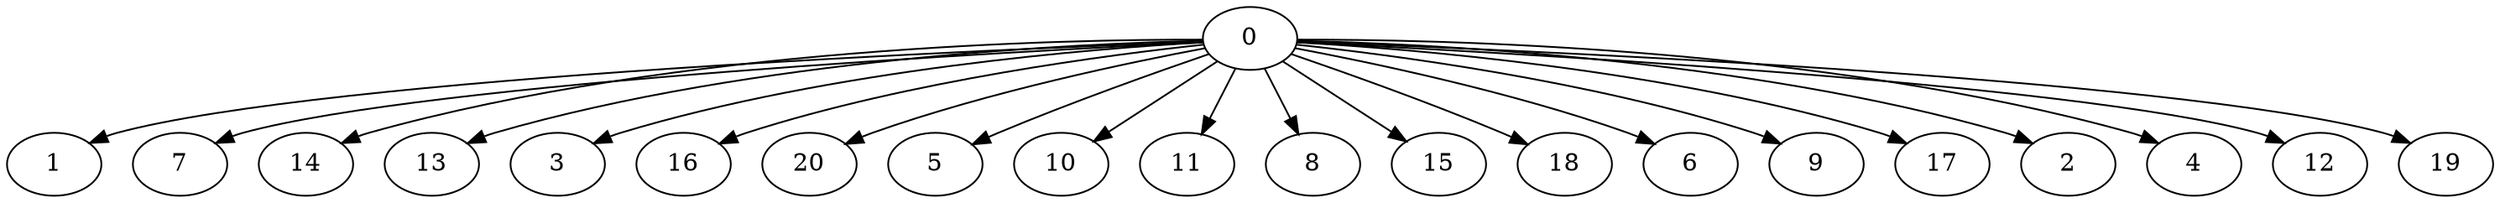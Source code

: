 digraph "Fork_Nodes_21_CCR_0.10_WeightType_Random#8" {
	graph ["Duplicate states"=0,
		GraphType=Fork,
		"Max states in OPEN"=0,
		Modes="120000ms; topo-ordered tasks, ; Pruning: task equivalence, fixed order ready list, ; F-value: ; Optimisation: best schedule length (\
SL) optimisation on equal, ",
		NumberOfTasks=21,
		"Pruned using list schedule length"=56248,
		"States removed from OPEN"=0,
		TargetSystem="Homogeneous-2",
		"Time to schedule (ms)"=500,
		"Total idle time"=99,
		"Total schedule length"=670,
		"Total sequential time"=1240,
		"Total states created"=119921
	];
	0	["Finish time"=97,
		Processor=0,
		"Start time"=0,
		Weight=97];
	1	["Finish time"=205,
		Processor=0,
		"Start time"=97,
		Weight=108];
	0 -> 1	[Weight=7];
	7	["Finish time"=207,
		Processor=1,
		"Start time"=99,
		Weight=108];
	0 -> 7	[Weight=2];
	14	["Finish time"=313,
		Processor=0,
		"Start time"=205,
		Weight=108];
	0 -> 14	[Weight=8];
	13	["Finish time"=304,
		Processor=1,
		"Start time"=207,
		Weight=97];
	0 -> 13	[Weight=7];
	3	["Finish time"=390,
		Processor=1,
		"Start time"=304,
		Weight=86];
	0 -> 3	[Weight=2];
	16	["Finish time"=399,
		Processor=0,
		"Start time"=313,
		Weight=86];
	0 -> 16	[Weight=7];
	20	["Finish time"=465,
		Processor=1,
		"Start time"=390,
		Weight=75];
	0 -> 20	[Weight=8];
	5	["Finish time"=453,
		Processor=0,
		"Start time"=399,
		Weight=54];
	0 -> 5	[Weight=5];
	10	["Finish time"=507,
		Processor=0,
		"Start time"=453,
		Weight=54];
	0 -> 10	[Weight=4];
	11	["Finish time"=519,
		Processor=1,
		"Start time"=465,
		Weight=54];
	0 -> 11	[Weight=5];
	8	["Finish time"=550,
		Processor=0,
		"Start time"=507,
		Weight=43];
	0 -> 8	[Weight=10];
	15	["Finish time"=562,
		Processor=1,
		"Start time"=519,
		Weight=43];
	0 -> 15	[Weight=9];
	18	["Finish time"=593,
		Processor=0,
		"Start time"=550,
		Weight=43];
	0 -> 18	[Weight=9];
	6	["Finish time"=594,
		Processor=1,
		"Start time"=562,
		Weight=32];
	0 -> 6	[Weight=3];
	9	["Finish time"=625,
		Processor=0,
		"Start time"=593,
		Weight=32];
	0 -> 9	[Weight=9];
	17	["Finish time"=626,
		Processor=1,
		"Start time"=594,
		Weight=32];
	0 -> 17	[Weight=2];
	2	["Finish time"=647,
		Processor=0,
		"Start time"=625,
		Weight=22];
	0 -> 2	[Weight=8];
	4	["Finish time"=648,
		Processor=1,
		"Start time"=626,
		Weight=22];
	0 -> 4	[Weight=8];
	12	["Finish time"=669,
		Processor=0,
		"Start time"=647,
		Weight=22];
	0 -> 12	[Weight=5];
	19	["Finish time"=670,
		Processor=1,
		"Start time"=648,
		Weight=22];
	0 -> 19	[Weight=6];
}
